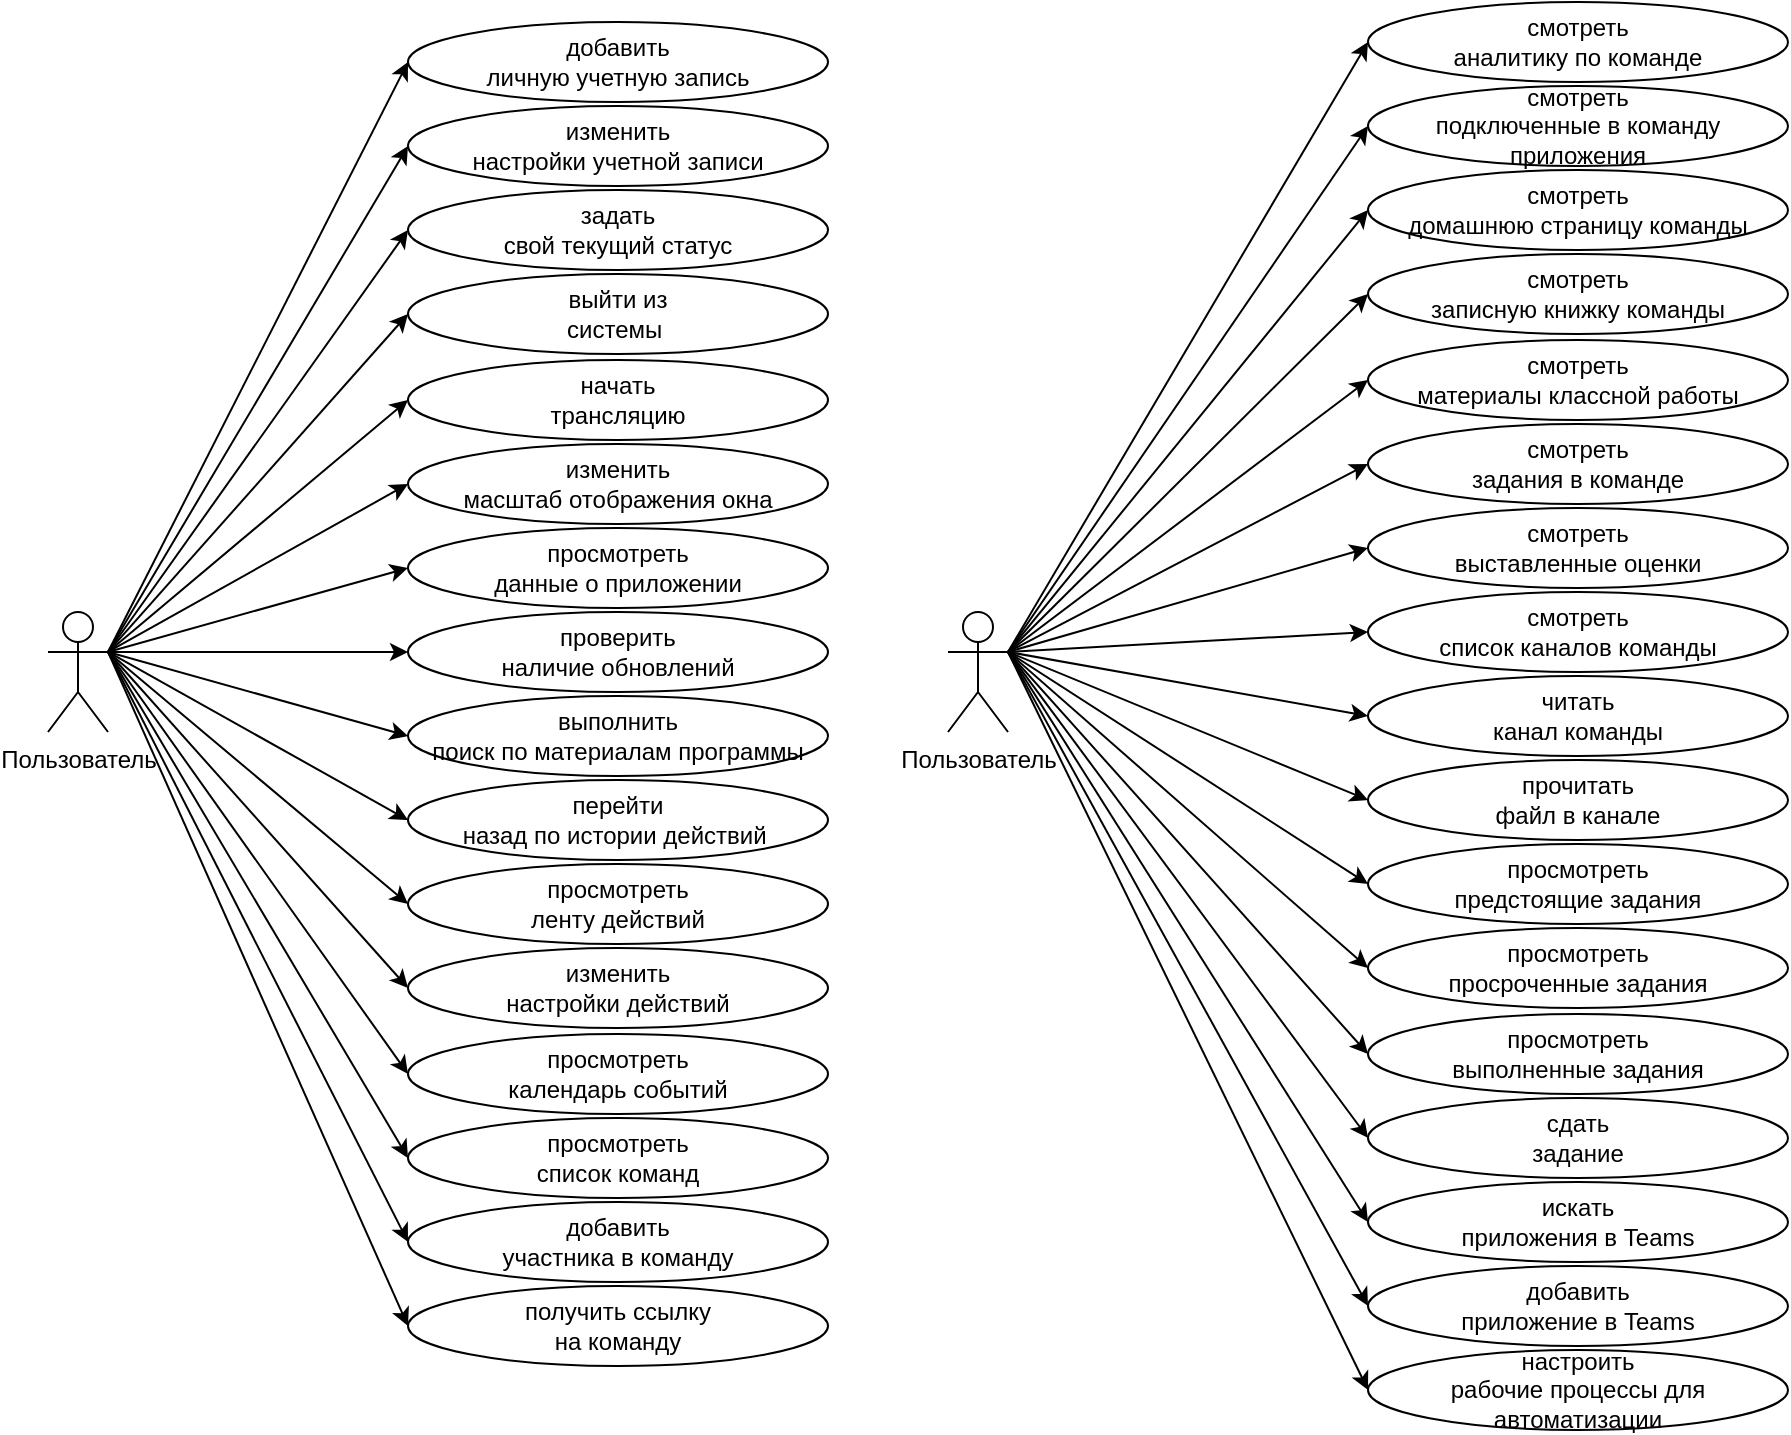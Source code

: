 <mxfile version="22.0.8" type="device">
  <diagram name="Страница — 1" id="EuR76CcltvGjvjjzyrmX">
    <mxGraphModel dx="1311" dy="855" grid="1" gridSize="10" guides="1" tooltips="1" connect="1" arrows="1" fold="1" page="1" pageScale="1" pageWidth="827" pageHeight="1169" math="0" shadow="0">
      <root>
        <mxCell id="0" />
        <mxCell id="1" parent="0" />
        <mxCell id="mvHdvk0jkiC2ZCNDFMR6-4" value="Пользователь" style="shape=umlActor;verticalLabelPosition=bottom;verticalAlign=top;html=1;outlineConnect=0;" vertex="1" parent="1">
          <mxGeometry x="60" y="305" width="30" height="60" as="geometry" />
        </mxCell>
        <mxCell id="mvHdvk0jkiC2ZCNDFMR6-5" value="" style="endArrow=classic;html=1;rounded=0;entryX=0;entryY=0.5;entryDx=0;entryDy=0;exitX=1;exitY=0.333;exitDx=0;exitDy=0;exitPerimeter=0;" edge="1" parent="1" source="mvHdvk0jkiC2ZCNDFMR6-4" target="mvHdvk0jkiC2ZCNDFMR6-6">
          <mxGeometry width="50" height="50" relative="1" as="geometry">
            <mxPoint x="70" y="450" as="sourcePoint" />
            <mxPoint x="290" y="390" as="targetPoint" />
          </mxGeometry>
        </mxCell>
        <mxCell id="mvHdvk0jkiC2ZCNDFMR6-6" value="добавить&lt;br/&gt;личную учетную запись" style="ellipse;whiteSpace=wrap;html=1;" vertex="1" parent="1">
          <mxGeometry x="240" y="10" width="210" height="40" as="geometry" />
        </mxCell>
        <mxCell id="mvHdvk0jkiC2ZCNDFMR6-8" value="изменить&lt;br/&gt;настройки учетной записи" style="ellipse;whiteSpace=wrap;html=1;" vertex="1" parent="1">
          <mxGeometry x="240" y="52" width="210" height="40" as="geometry" />
        </mxCell>
        <mxCell id="mvHdvk0jkiC2ZCNDFMR6-9" value="задать&lt;br/&gt;свой текущий статус" style="ellipse;whiteSpace=wrap;html=1;" vertex="1" parent="1">
          <mxGeometry x="240" y="94" width="210" height="40" as="geometry" />
        </mxCell>
        <mxCell id="mvHdvk0jkiC2ZCNDFMR6-10" value="выйти из&lt;br/&gt;системы&amp;nbsp;" style="ellipse;whiteSpace=wrap;html=1;" vertex="1" parent="1">
          <mxGeometry x="240" y="136" width="210" height="40" as="geometry" />
        </mxCell>
        <mxCell id="mvHdvk0jkiC2ZCNDFMR6-11" value="начать&lt;br/&gt;трансляцию" style="ellipse;whiteSpace=wrap;html=1;" vertex="1" parent="1">
          <mxGeometry x="240" y="179" width="210" height="40" as="geometry" />
        </mxCell>
        <mxCell id="mvHdvk0jkiC2ZCNDFMR6-12" value="изменить&lt;br/&gt;масштаб отображения окна" style="ellipse;whiteSpace=wrap;html=1;" vertex="1" parent="1">
          <mxGeometry x="240" y="221" width="210" height="40" as="geometry" />
        </mxCell>
        <mxCell id="mvHdvk0jkiC2ZCNDFMR6-13" value="просмотреть&lt;br/&gt;данные о приложении" style="ellipse;whiteSpace=wrap;html=1;" vertex="1" parent="1">
          <mxGeometry x="240" y="263" width="210" height="40" as="geometry" />
        </mxCell>
        <mxCell id="mvHdvk0jkiC2ZCNDFMR6-14" value="проверить&lt;br/&gt;наличие обновлений" style="ellipse;whiteSpace=wrap;html=1;" vertex="1" parent="1">
          <mxGeometry x="240" y="305" width="210" height="40" as="geometry" />
        </mxCell>
        <mxCell id="mvHdvk0jkiC2ZCNDFMR6-15" value="выполнить&lt;br/&gt;поиск по материалам программы" style="ellipse;whiteSpace=wrap;html=1;" vertex="1" parent="1">
          <mxGeometry x="240" y="347" width="210" height="40" as="geometry" />
        </mxCell>
        <mxCell id="mvHdvk0jkiC2ZCNDFMR6-16" value="перейти&lt;br/&gt;назад по истории действий&amp;nbsp;" style="ellipse;whiteSpace=wrap;html=1;" vertex="1" parent="1">
          <mxGeometry x="240" y="389" width="210" height="40" as="geometry" />
        </mxCell>
        <mxCell id="mvHdvk0jkiC2ZCNDFMR6-17" value="просмотреть&lt;br/&gt;ленту действий" style="ellipse;whiteSpace=wrap;html=1;" vertex="1" parent="1">
          <mxGeometry x="240" y="431" width="210" height="40" as="geometry" />
        </mxCell>
        <mxCell id="mvHdvk0jkiC2ZCNDFMR6-18" value="изменить&lt;br/&gt;настройки действий" style="ellipse;whiteSpace=wrap;html=1;" vertex="1" parent="1">
          <mxGeometry x="240" y="473" width="210" height="40" as="geometry" />
        </mxCell>
        <mxCell id="mvHdvk0jkiC2ZCNDFMR6-19" value="просмотреть&lt;br/&gt;календарь событий" style="ellipse;whiteSpace=wrap;html=1;" vertex="1" parent="1">
          <mxGeometry x="240" y="516" width="210" height="40" as="geometry" />
        </mxCell>
        <mxCell id="mvHdvk0jkiC2ZCNDFMR6-20" value="просмотреть&lt;br/&gt;список команд" style="ellipse;whiteSpace=wrap;html=1;" vertex="1" parent="1">
          <mxGeometry x="240" y="558" width="210" height="40" as="geometry" />
        </mxCell>
        <mxCell id="mvHdvk0jkiC2ZCNDFMR6-25" value="" style="endArrow=classic;html=1;rounded=0;entryX=0;entryY=0.5;entryDx=0;entryDy=0;exitX=1;exitY=0.333;exitDx=0;exitDy=0;exitPerimeter=0;" edge="1" parent="1" source="mvHdvk0jkiC2ZCNDFMR6-4" target="mvHdvk0jkiC2ZCNDFMR6-9">
          <mxGeometry width="50" height="50" relative="1" as="geometry">
            <mxPoint x="150" y="633" as="sourcePoint" />
            <mxPoint x="200" y="583" as="targetPoint" />
          </mxGeometry>
        </mxCell>
        <mxCell id="mvHdvk0jkiC2ZCNDFMR6-27" value="" style="endArrow=classic;html=1;rounded=0;entryX=0;entryY=0.5;entryDx=0;entryDy=0;exitX=1;exitY=0.333;exitDx=0;exitDy=0;exitPerimeter=0;" edge="1" parent="1" source="mvHdvk0jkiC2ZCNDFMR6-4" target="mvHdvk0jkiC2ZCNDFMR6-8">
          <mxGeometry width="50" height="50" relative="1" as="geometry">
            <mxPoint x="80" y="450" as="sourcePoint" />
            <mxPoint x="210" y="451" as="targetPoint" />
          </mxGeometry>
        </mxCell>
        <mxCell id="mvHdvk0jkiC2ZCNDFMR6-34" value="" style="endArrow=classic;html=1;rounded=0;entryX=0;entryY=0.5;entryDx=0;entryDy=0;exitX=1;exitY=0.333;exitDx=0;exitDy=0;exitPerimeter=0;" edge="1" parent="1" source="mvHdvk0jkiC2ZCNDFMR6-4" target="mvHdvk0jkiC2ZCNDFMR6-10">
          <mxGeometry width="50" height="50" relative="1" as="geometry">
            <mxPoint x="50" y="615" as="sourcePoint" />
            <mxPoint x="250" y="486" as="targetPoint" />
          </mxGeometry>
        </mxCell>
        <mxCell id="mvHdvk0jkiC2ZCNDFMR6-35" value="" style="endArrow=classic;html=1;rounded=0;entryX=0;entryY=0.5;entryDx=0;entryDy=0;exitX=1;exitY=0.333;exitDx=0;exitDy=0;exitPerimeter=0;" edge="1" parent="1" source="mvHdvk0jkiC2ZCNDFMR6-4" target="mvHdvk0jkiC2ZCNDFMR6-11">
          <mxGeometry width="50" height="50" relative="1" as="geometry">
            <mxPoint x="60" y="625" as="sourcePoint" />
            <mxPoint x="260" y="496" as="targetPoint" />
          </mxGeometry>
        </mxCell>
        <mxCell id="mvHdvk0jkiC2ZCNDFMR6-36" value="" style="endArrow=classic;html=1;rounded=0;entryX=0;entryY=0.5;entryDx=0;entryDy=0;exitX=1;exitY=0.333;exitDx=0;exitDy=0;exitPerimeter=0;" edge="1" parent="1" source="mvHdvk0jkiC2ZCNDFMR6-4" target="mvHdvk0jkiC2ZCNDFMR6-12">
          <mxGeometry width="50" height="50" relative="1" as="geometry">
            <mxPoint x="70" y="635" as="sourcePoint" />
            <mxPoint x="270" y="506" as="targetPoint" />
          </mxGeometry>
        </mxCell>
        <mxCell id="mvHdvk0jkiC2ZCNDFMR6-37" value="" style="endArrow=classic;html=1;rounded=0;entryX=0;entryY=0.5;entryDx=0;entryDy=0;exitX=1;exitY=0.333;exitDx=0;exitDy=0;exitPerimeter=0;" edge="1" parent="1" source="mvHdvk0jkiC2ZCNDFMR6-4" target="mvHdvk0jkiC2ZCNDFMR6-13">
          <mxGeometry width="50" height="50" relative="1" as="geometry">
            <mxPoint x="80" y="645" as="sourcePoint" />
            <mxPoint x="280" y="516" as="targetPoint" />
          </mxGeometry>
        </mxCell>
        <mxCell id="mvHdvk0jkiC2ZCNDFMR6-38" value="" style="endArrow=classic;html=1;rounded=0;entryX=0;entryY=0.5;entryDx=0;entryDy=0;exitX=1;exitY=0.333;exitDx=0;exitDy=0;exitPerimeter=0;" edge="1" parent="1" source="mvHdvk0jkiC2ZCNDFMR6-4" target="mvHdvk0jkiC2ZCNDFMR6-14">
          <mxGeometry width="50" height="50" relative="1" as="geometry">
            <mxPoint x="90" y="655" as="sourcePoint" />
            <mxPoint x="290" y="526" as="targetPoint" />
          </mxGeometry>
        </mxCell>
        <mxCell id="mvHdvk0jkiC2ZCNDFMR6-39" value="" style="endArrow=classic;html=1;rounded=0;entryX=0;entryY=0.5;entryDx=0;entryDy=0;exitX=1;exitY=0.333;exitDx=0;exitDy=0;exitPerimeter=0;" edge="1" parent="1" source="mvHdvk0jkiC2ZCNDFMR6-4" target="mvHdvk0jkiC2ZCNDFMR6-15">
          <mxGeometry width="50" height="50" relative="1" as="geometry">
            <mxPoint x="100" y="665" as="sourcePoint" />
            <mxPoint x="300" y="536" as="targetPoint" />
          </mxGeometry>
        </mxCell>
        <mxCell id="mvHdvk0jkiC2ZCNDFMR6-40" value="" style="endArrow=classic;html=1;rounded=0;entryX=0;entryY=0.5;entryDx=0;entryDy=0;exitX=1;exitY=0.333;exitDx=0;exitDy=0;exitPerimeter=0;" edge="1" parent="1" source="mvHdvk0jkiC2ZCNDFMR6-4" target="mvHdvk0jkiC2ZCNDFMR6-16">
          <mxGeometry width="50" height="50" relative="1" as="geometry">
            <mxPoint x="50" y="610" as="sourcePoint" />
            <mxPoint x="310" y="546" as="targetPoint" />
          </mxGeometry>
        </mxCell>
        <mxCell id="mvHdvk0jkiC2ZCNDFMR6-41" value="" style="endArrow=classic;html=1;rounded=0;entryX=0;entryY=0.5;entryDx=0;entryDy=0;exitX=1;exitY=0.333;exitDx=0;exitDy=0;exitPerimeter=0;" edge="1" parent="1" source="mvHdvk0jkiC2ZCNDFMR6-4" target="mvHdvk0jkiC2ZCNDFMR6-17">
          <mxGeometry width="50" height="50" relative="1" as="geometry">
            <mxPoint x="120" y="685" as="sourcePoint" />
            <mxPoint x="320" y="556" as="targetPoint" />
          </mxGeometry>
        </mxCell>
        <mxCell id="mvHdvk0jkiC2ZCNDFMR6-42" value="" style="endArrow=classic;html=1;rounded=0;entryX=0;entryY=0.5;entryDx=0;entryDy=0;exitX=1;exitY=0.333;exitDx=0;exitDy=0;exitPerimeter=0;" edge="1" parent="1" source="mvHdvk0jkiC2ZCNDFMR6-4" target="mvHdvk0jkiC2ZCNDFMR6-18">
          <mxGeometry width="50" height="50" relative="1" as="geometry">
            <mxPoint x="130" y="695" as="sourcePoint" />
            <mxPoint x="330" y="566" as="targetPoint" />
          </mxGeometry>
        </mxCell>
        <mxCell id="mvHdvk0jkiC2ZCNDFMR6-43" value="" style="endArrow=classic;html=1;rounded=0;entryX=0;entryY=0.5;entryDx=0;entryDy=0;exitX=1;exitY=0.333;exitDx=0;exitDy=0;exitPerimeter=0;" edge="1" parent="1" source="mvHdvk0jkiC2ZCNDFMR6-4" target="mvHdvk0jkiC2ZCNDFMR6-19">
          <mxGeometry width="50" height="50" relative="1" as="geometry">
            <mxPoint x="140" y="705" as="sourcePoint" />
            <mxPoint x="340" y="576" as="targetPoint" />
          </mxGeometry>
        </mxCell>
        <mxCell id="mvHdvk0jkiC2ZCNDFMR6-44" value="" style="endArrow=classic;html=1;rounded=0;entryX=0;entryY=0.5;entryDx=0;entryDy=0;exitX=1;exitY=0.333;exitDx=0;exitDy=0;exitPerimeter=0;" edge="1" parent="1" source="mvHdvk0jkiC2ZCNDFMR6-4" target="mvHdvk0jkiC2ZCNDFMR6-20">
          <mxGeometry width="50" height="50" relative="1" as="geometry">
            <mxPoint x="150" y="715" as="sourcePoint" />
            <mxPoint x="350" y="586" as="targetPoint" />
          </mxGeometry>
        </mxCell>
        <mxCell id="mvHdvk0jkiC2ZCNDFMR6-45" value="добавить&lt;br/&gt;участника в команду" style="ellipse;whiteSpace=wrap;html=1;" vertex="1" parent="1">
          <mxGeometry x="240" y="600" width="210" height="40" as="geometry" />
        </mxCell>
        <mxCell id="mvHdvk0jkiC2ZCNDFMR6-46" value="получить ссылку&lt;br/&gt;на команду" style="ellipse;whiteSpace=wrap;html=1;" vertex="1" parent="1">
          <mxGeometry x="240" y="642" width="210" height="40" as="geometry" />
        </mxCell>
        <mxCell id="mvHdvk0jkiC2ZCNDFMR6-47" value="" style="endArrow=classic;html=1;rounded=0;entryX=0;entryY=0.5;entryDx=0;entryDy=0;exitX=1;exitY=0.333;exitDx=0;exitDy=0;exitPerimeter=0;" edge="1" parent="1" source="mvHdvk0jkiC2ZCNDFMR6-4" target="mvHdvk0jkiC2ZCNDFMR6-45">
          <mxGeometry width="50" height="50" relative="1" as="geometry">
            <mxPoint x="50" y="645" as="sourcePoint" />
            <mxPoint x="250" y="908" as="targetPoint" />
          </mxGeometry>
        </mxCell>
        <mxCell id="mvHdvk0jkiC2ZCNDFMR6-48" value="" style="endArrow=classic;html=1;rounded=0;entryX=0;entryY=0.5;entryDx=0;entryDy=0;exitX=1;exitY=0.333;exitDx=0;exitDy=0;exitPerimeter=0;" edge="1" parent="1" source="mvHdvk0jkiC2ZCNDFMR6-4" target="mvHdvk0jkiC2ZCNDFMR6-46">
          <mxGeometry width="50" height="50" relative="1" as="geometry">
            <mxPoint x="60" y="655" as="sourcePoint" />
            <mxPoint x="260" y="918" as="targetPoint" />
          </mxGeometry>
        </mxCell>
        <mxCell id="mvHdvk0jkiC2ZCNDFMR6-82" value="Пользователь" style="shape=umlActor;verticalLabelPosition=bottom;verticalAlign=top;html=1;outlineConnect=0;" vertex="1" parent="1">
          <mxGeometry x="510" y="305" width="30" height="60" as="geometry" />
        </mxCell>
        <mxCell id="mvHdvk0jkiC2ZCNDFMR6-85" value="смотреть&lt;br/&gt;подключенные в команду приложения" style="ellipse;whiteSpace=wrap;html=1;" vertex="1" parent="1">
          <mxGeometry x="720" y="42" width="210" height="40" as="geometry" />
        </mxCell>
        <mxCell id="mvHdvk0jkiC2ZCNDFMR6-100" value="" style="endArrow=classic;html=1;rounded=0;entryX=0;entryY=0.5;entryDx=0;entryDy=0;exitX=1;exitY=0.333;exitDx=0;exitDy=0;exitPerimeter=0;" edge="1" parent="1" source="mvHdvk0jkiC2ZCNDFMR6-82" target="mvHdvk0jkiC2ZCNDFMR6-85">
          <mxGeometry width="50" height="50" relative="1" as="geometry">
            <mxPoint x="550" y="-234" as="sourcePoint" />
            <mxPoint x="680" y="-254" as="targetPoint" />
          </mxGeometry>
        </mxCell>
        <mxCell id="mvHdvk0jkiC2ZCNDFMR6-117" value="смотреть&lt;br/&gt;аналитику по команде" style="ellipse;whiteSpace=wrap;html=1;" vertex="1" parent="1">
          <mxGeometry x="720" width="210" height="40" as="geometry" />
        </mxCell>
        <mxCell id="mvHdvk0jkiC2ZCNDFMR6-118" value="смотреть&lt;br/&gt;домашнюю страницу команды" style="ellipse;whiteSpace=wrap;html=1;" vertex="1" parent="1">
          <mxGeometry x="720" y="84" width="210" height="40" as="geometry" />
        </mxCell>
        <mxCell id="mvHdvk0jkiC2ZCNDFMR6-119" value="смотреть&lt;br/&gt;записную книжку команды" style="ellipse;whiteSpace=wrap;html=1;" vertex="1" parent="1">
          <mxGeometry x="720" y="126" width="210" height="40" as="geometry" />
        </mxCell>
        <mxCell id="mvHdvk0jkiC2ZCNDFMR6-120" value="смотреть&lt;br/&gt;материалы классной работы" style="ellipse;whiteSpace=wrap;html=1;" vertex="1" parent="1">
          <mxGeometry x="720" y="169" width="210" height="40" as="geometry" />
        </mxCell>
        <mxCell id="mvHdvk0jkiC2ZCNDFMR6-121" value="смотреть&lt;br/&gt;задания в команде" style="ellipse;whiteSpace=wrap;html=1;" vertex="1" parent="1">
          <mxGeometry x="720" y="211" width="210" height="40" as="geometry" />
        </mxCell>
        <mxCell id="mvHdvk0jkiC2ZCNDFMR6-122" value="смотреть&lt;br/&gt;выставленные оценки" style="ellipse;whiteSpace=wrap;html=1;" vertex="1" parent="1">
          <mxGeometry x="720" y="253" width="210" height="40" as="geometry" />
        </mxCell>
        <mxCell id="mvHdvk0jkiC2ZCNDFMR6-123" value="смотреть&lt;br/&gt;список каналов команды" style="ellipse;whiteSpace=wrap;html=1;" vertex="1" parent="1">
          <mxGeometry x="720" y="295" width="210" height="40" as="geometry" />
        </mxCell>
        <mxCell id="mvHdvk0jkiC2ZCNDFMR6-124" value="читать&lt;br/&gt;канал команды" style="ellipse;whiteSpace=wrap;html=1;" vertex="1" parent="1">
          <mxGeometry x="720" y="337" width="210" height="40" as="geometry" />
        </mxCell>
        <mxCell id="mvHdvk0jkiC2ZCNDFMR6-125" value="прочитать&lt;br/&gt;файл в канале" style="ellipse;whiteSpace=wrap;html=1;" vertex="1" parent="1">
          <mxGeometry x="720" y="379" width="210" height="40" as="geometry" />
        </mxCell>
        <mxCell id="mvHdvk0jkiC2ZCNDFMR6-126" value="просмотреть&lt;br/&gt;предстоящие задания" style="ellipse;whiteSpace=wrap;html=1;" vertex="1" parent="1">
          <mxGeometry x="720" y="421" width="210" height="40" as="geometry" />
        </mxCell>
        <mxCell id="mvHdvk0jkiC2ZCNDFMR6-127" value="просмотреть&lt;br/&gt;просроченные задания" style="ellipse;whiteSpace=wrap;html=1;" vertex="1" parent="1">
          <mxGeometry x="720" y="463" width="210" height="40" as="geometry" />
        </mxCell>
        <mxCell id="mvHdvk0jkiC2ZCNDFMR6-128" value="просмотреть&lt;br/&gt;выполненные задания" style="ellipse;whiteSpace=wrap;html=1;" vertex="1" parent="1">
          <mxGeometry x="720" y="506" width="210" height="40" as="geometry" />
        </mxCell>
        <mxCell id="mvHdvk0jkiC2ZCNDFMR6-129" value="сдать&lt;br/&gt;задание" style="ellipse;whiteSpace=wrap;html=1;" vertex="1" parent="1">
          <mxGeometry x="720" y="548" width="210" height="40" as="geometry" />
        </mxCell>
        <mxCell id="mvHdvk0jkiC2ZCNDFMR6-130" value="искать&lt;br&gt;приложения в Teams" style="ellipse;whiteSpace=wrap;html=1;" vertex="1" parent="1">
          <mxGeometry x="720" y="590" width="210" height="40" as="geometry" />
        </mxCell>
        <mxCell id="mvHdvk0jkiC2ZCNDFMR6-131" value="добавить&lt;br&gt;приложение в Teams" style="ellipse;whiteSpace=wrap;html=1;" vertex="1" parent="1">
          <mxGeometry x="720" y="632" width="210" height="40" as="geometry" />
        </mxCell>
        <mxCell id="mvHdvk0jkiC2ZCNDFMR6-132" value="настроить&lt;br/&gt;рабочие процессы для автоматизации" style="ellipse;whiteSpace=wrap;html=1;" vertex="1" parent="1">
          <mxGeometry x="720" y="674" width="210" height="40" as="geometry" />
        </mxCell>
        <mxCell id="mvHdvk0jkiC2ZCNDFMR6-133" value="" style="endArrow=classic;html=1;rounded=0;entryX=0;entryY=0.5;entryDx=0;entryDy=0;exitX=1;exitY=0.333;exitDx=0;exitDy=0;exitPerimeter=0;" edge="1" parent="1" source="mvHdvk0jkiC2ZCNDFMR6-82" target="mvHdvk0jkiC2ZCNDFMR6-117">
          <mxGeometry width="50" height="50" relative="1" as="geometry">
            <mxPoint x="530" y="-24" as="sourcePoint" />
            <mxPoint x="730" y="72" as="targetPoint" />
          </mxGeometry>
        </mxCell>
        <mxCell id="mvHdvk0jkiC2ZCNDFMR6-134" value="" style="endArrow=classic;html=1;rounded=0;entryX=0;entryY=0.5;entryDx=0;entryDy=0;exitX=1;exitY=0.333;exitDx=0;exitDy=0;exitPerimeter=0;" edge="1" parent="1" source="mvHdvk0jkiC2ZCNDFMR6-82" target="mvHdvk0jkiC2ZCNDFMR6-118">
          <mxGeometry width="50" height="50" relative="1" as="geometry">
            <mxPoint x="540" y="-14" as="sourcePoint" />
            <mxPoint x="740" y="82" as="targetPoint" />
          </mxGeometry>
        </mxCell>
        <mxCell id="mvHdvk0jkiC2ZCNDFMR6-135" value="" style="endArrow=classic;html=1;rounded=0;entryX=0;entryY=0.5;entryDx=0;entryDy=0;exitX=1;exitY=0.333;exitDx=0;exitDy=0;exitPerimeter=0;" edge="1" parent="1" source="mvHdvk0jkiC2ZCNDFMR6-82" target="mvHdvk0jkiC2ZCNDFMR6-119">
          <mxGeometry width="50" height="50" relative="1" as="geometry">
            <mxPoint x="550" y="-4" as="sourcePoint" />
            <mxPoint x="750" y="92" as="targetPoint" />
          </mxGeometry>
        </mxCell>
        <mxCell id="mvHdvk0jkiC2ZCNDFMR6-136" value="" style="endArrow=classic;html=1;rounded=0;entryX=0;entryY=0.5;entryDx=0;entryDy=0;exitX=1;exitY=0.333;exitDx=0;exitDy=0;exitPerimeter=0;" edge="1" parent="1" source="mvHdvk0jkiC2ZCNDFMR6-82" target="mvHdvk0jkiC2ZCNDFMR6-120">
          <mxGeometry width="50" height="50" relative="1" as="geometry">
            <mxPoint x="560" y="6" as="sourcePoint" />
            <mxPoint x="760" y="102" as="targetPoint" />
          </mxGeometry>
        </mxCell>
        <mxCell id="mvHdvk0jkiC2ZCNDFMR6-137" value="" style="endArrow=classic;html=1;rounded=0;entryX=0;entryY=0.5;entryDx=0;entryDy=0;exitX=1;exitY=0.333;exitDx=0;exitDy=0;exitPerimeter=0;" edge="1" parent="1" source="mvHdvk0jkiC2ZCNDFMR6-82" target="mvHdvk0jkiC2ZCNDFMR6-121">
          <mxGeometry width="50" height="50" relative="1" as="geometry">
            <mxPoint x="570" y="16" as="sourcePoint" />
            <mxPoint x="770" y="112" as="targetPoint" />
          </mxGeometry>
        </mxCell>
        <mxCell id="mvHdvk0jkiC2ZCNDFMR6-138" value="" style="endArrow=classic;html=1;rounded=0;entryX=0;entryY=0.5;entryDx=0;entryDy=0;exitX=1;exitY=0.333;exitDx=0;exitDy=0;exitPerimeter=0;" edge="1" parent="1" source="mvHdvk0jkiC2ZCNDFMR6-82" target="mvHdvk0jkiC2ZCNDFMR6-122">
          <mxGeometry width="50" height="50" relative="1" as="geometry">
            <mxPoint x="580" y="26" as="sourcePoint" />
            <mxPoint x="780" y="122" as="targetPoint" />
          </mxGeometry>
        </mxCell>
        <mxCell id="mvHdvk0jkiC2ZCNDFMR6-139" value="" style="endArrow=classic;html=1;rounded=0;entryX=0;entryY=0.5;entryDx=0;entryDy=0;exitX=1;exitY=0.333;exitDx=0;exitDy=0;exitPerimeter=0;" edge="1" parent="1" source="mvHdvk0jkiC2ZCNDFMR6-82" target="mvHdvk0jkiC2ZCNDFMR6-123">
          <mxGeometry width="50" height="50" relative="1" as="geometry">
            <mxPoint x="590" y="36" as="sourcePoint" />
            <mxPoint x="790" y="132" as="targetPoint" />
          </mxGeometry>
        </mxCell>
        <mxCell id="mvHdvk0jkiC2ZCNDFMR6-140" value="" style="endArrow=classic;html=1;rounded=0;entryX=0;entryY=0.5;entryDx=0;entryDy=0;exitX=1;exitY=0.333;exitDx=0;exitDy=0;exitPerimeter=0;" edge="1" parent="1" source="mvHdvk0jkiC2ZCNDFMR6-82" target="mvHdvk0jkiC2ZCNDFMR6-124">
          <mxGeometry width="50" height="50" relative="1" as="geometry">
            <mxPoint x="600" y="46" as="sourcePoint" />
            <mxPoint x="800" y="142" as="targetPoint" />
          </mxGeometry>
        </mxCell>
        <mxCell id="mvHdvk0jkiC2ZCNDFMR6-141" value="" style="endArrow=classic;html=1;rounded=0;entryX=0;entryY=0.5;entryDx=0;entryDy=0;exitX=1;exitY=0.333;exitDx=0;exitDy=0;exitPerimeter=0;" edge="1" parent="1" source="mvHdvk0jkiC2ZCNDFMR6-82" target="mvHdvk0jkiC2ZCNDFMR6-125">
          <mxGeometry width="50" height="50" relative="1" as="geometry">
            <mxPoint x="610" y="56" as="sourcePoint" />
            <mxPoint x="810" y="152" as="targetPoint" />
          </mxGeometry>
        </mxCell>
        <mxCell id="mvHdvk0jkiC2ZCNDFMR6-142" value="" style="endArrow=classic;html=1;rounded=0;entryX=0;entryY=0.5;entryDx=0;entryDy=0;exitX=1;exitY=0.333;exitDx=0;exitDy=0;exitPerimeter=0;" edge="1" parent="1" source="mvHdvk0jkiC2ZCNDFMR6-82" target="mvHdvk0jkiC2ZCNDFMR6-126">
          <mxGeometry width="50" height="50" relative="1" as="geometry">
            <mxPoint x="620" y="66" as="sourcePoint" />
            <mxPoint x="820" y="162" as="targetPoint" />
          </mxGeometry>
        </mxCell>
        <mxCell id="mvHdvk0jkiC2ZCNDFMR6-143" value="" style="endArrow=classic;html=1;rounded=0;entryX=0;entryY=0.5;entryDx=0;entryDy=0;exitX=1;exitY=0.333;exitDx=0;exitDy=0;exitPerimeter=0;" edge="1" parent="1" source="mvHdvk0jkiC2ZCNDFMR6-82" target="mvHdvk0jkiC2ZCNDFMR6-127">
          <mxGeometry width="50" height="50" relative="1" as="geometry">
            <mxPoint x="630" y="76" as="sourcePoint" />
            <mxPoint x="830" y="172" as="targetPoint" />
          </mxGeometry>
        </mxCell>
        <mxCell id="mvHdvk0jkiC2ZCNDFMR6-144" value="" style="endArrow=classic;html=1;rounded=0;entryX=0;entryY=0.5;entryDx=0;entryDy=0;exitX=1;exitY=0.333;exitDx=0;exitDy=0;exitPerimeter=0;" edge="1" parent="1" source="mvHdvk0jkiC2ZCNDFMR6-82" target="mvHdvk0jkiC2ZCNDFMR6-128">
          <mxGeometry width="50" height="50" relative="1" as="geometry">
            <mxPoint x="640" y="86" as="sourcePoint" />
            <mxPoint x="840" y="182" as="targetPoint" />
          </mxGeometry>
        </mxCell>
        <mxCell id="mvHdvk0jkiC2ZCNDFMR6-145" value="" style="endArrow=classic;html=1;rounded=0;entryX=0;entryY=0.5;entryDx=0;entryDy=0;exitX=1;exitY=0.333;exitDx=0;exitDy=0;exitPerimeter=0;" edge="1" parent="1" source="mvHdvk0jkiC2ZCNDFMR6-82" target="mvHdvk0jkiC2ZCNDFMR6-129">
          <mxGeometry width="50" height="50" relative="1" as="geometry">
            <mxPoint x="650" y="96" as="sourcePoint" />
            <mxPoint x="850" y="192" as="targetPoint" />
          </mxGeometry>
        </mxCell>
        <mxCell id="mvHdvk0jkiC2ZCNDFMR6-146" value="" style="endArrow=classic;html=1;rounded=0;entryX=0;entryY=0.5;entryDx=0;entryDy=0;exitX=1;exitY=0.333;exitDx=0;exitDy=0;exitPerimeter=0;" edge="1" parent="1" source="mvHdvk0jkiC2ZCNDFMR6-82" target="mvHdvk0jkiC2ZCNDFMR6-130">
          <mxGeometry width="50" height="50" relative="1" as="geometry">
            <mxPoint x="660" y="106" as="sourcePoint" />
            <mxPoint x="860" y="202" as="targetPoint" />
          </mxGeometry>
        </mxCell>
        <mxCell id="mvHdvk0jkiC2ZCNDFMR6-147" value="" style="endArrow=classic;html=1;rounded=0;entryX=0;entryY=0.5;entryDx=0;entryDy=0;exitX=1;exitY=0.333;exitDx=0;exitDy=0;exitPerimeter=0;" edge="1" parent="1" source="mvHdvk0jkiC2ZCNDFMR6-82" target="mvHdvk0jkiC2ZCNDFMR6-131">
          <mxGeometry width="50" height="50" relative="1" as="geometry">
            <mxPoint x="670" y="116" as="sourcePoint" />
            <mxPoint x="870" y="212" as="targetPoint" />
          </mxGeometry>
        </mxCell>
        <mxCell id="mvHdvk0jkiC2ZCNDFMR6-148" value="" style="endArrow=classic;html=1;rounded=0;entryX=0;entryY=0.5;entryDx=0;entryDy=0;exitX=1;exitY=0.333;exitDx=0;exitDy=0;exitPerimeter=0;" edge="1" parent="1" source="mvHdvk0jkiC2ZCNDFMR6-82" target="mvHdvk0jkiC2ZCNDFMR6-132">
          <mxGeometry width="50" height="50" relative="1" as="geometry">
            <mxPoint x="680" y="126" as="sourcePoint" />
            <mxPoint x="880" y="222" as="targetPoint" />
          </mxGeometry>
        </mxCell>
      </root>
    </mxGraphModel>
  </diagram>
</mxfile>
